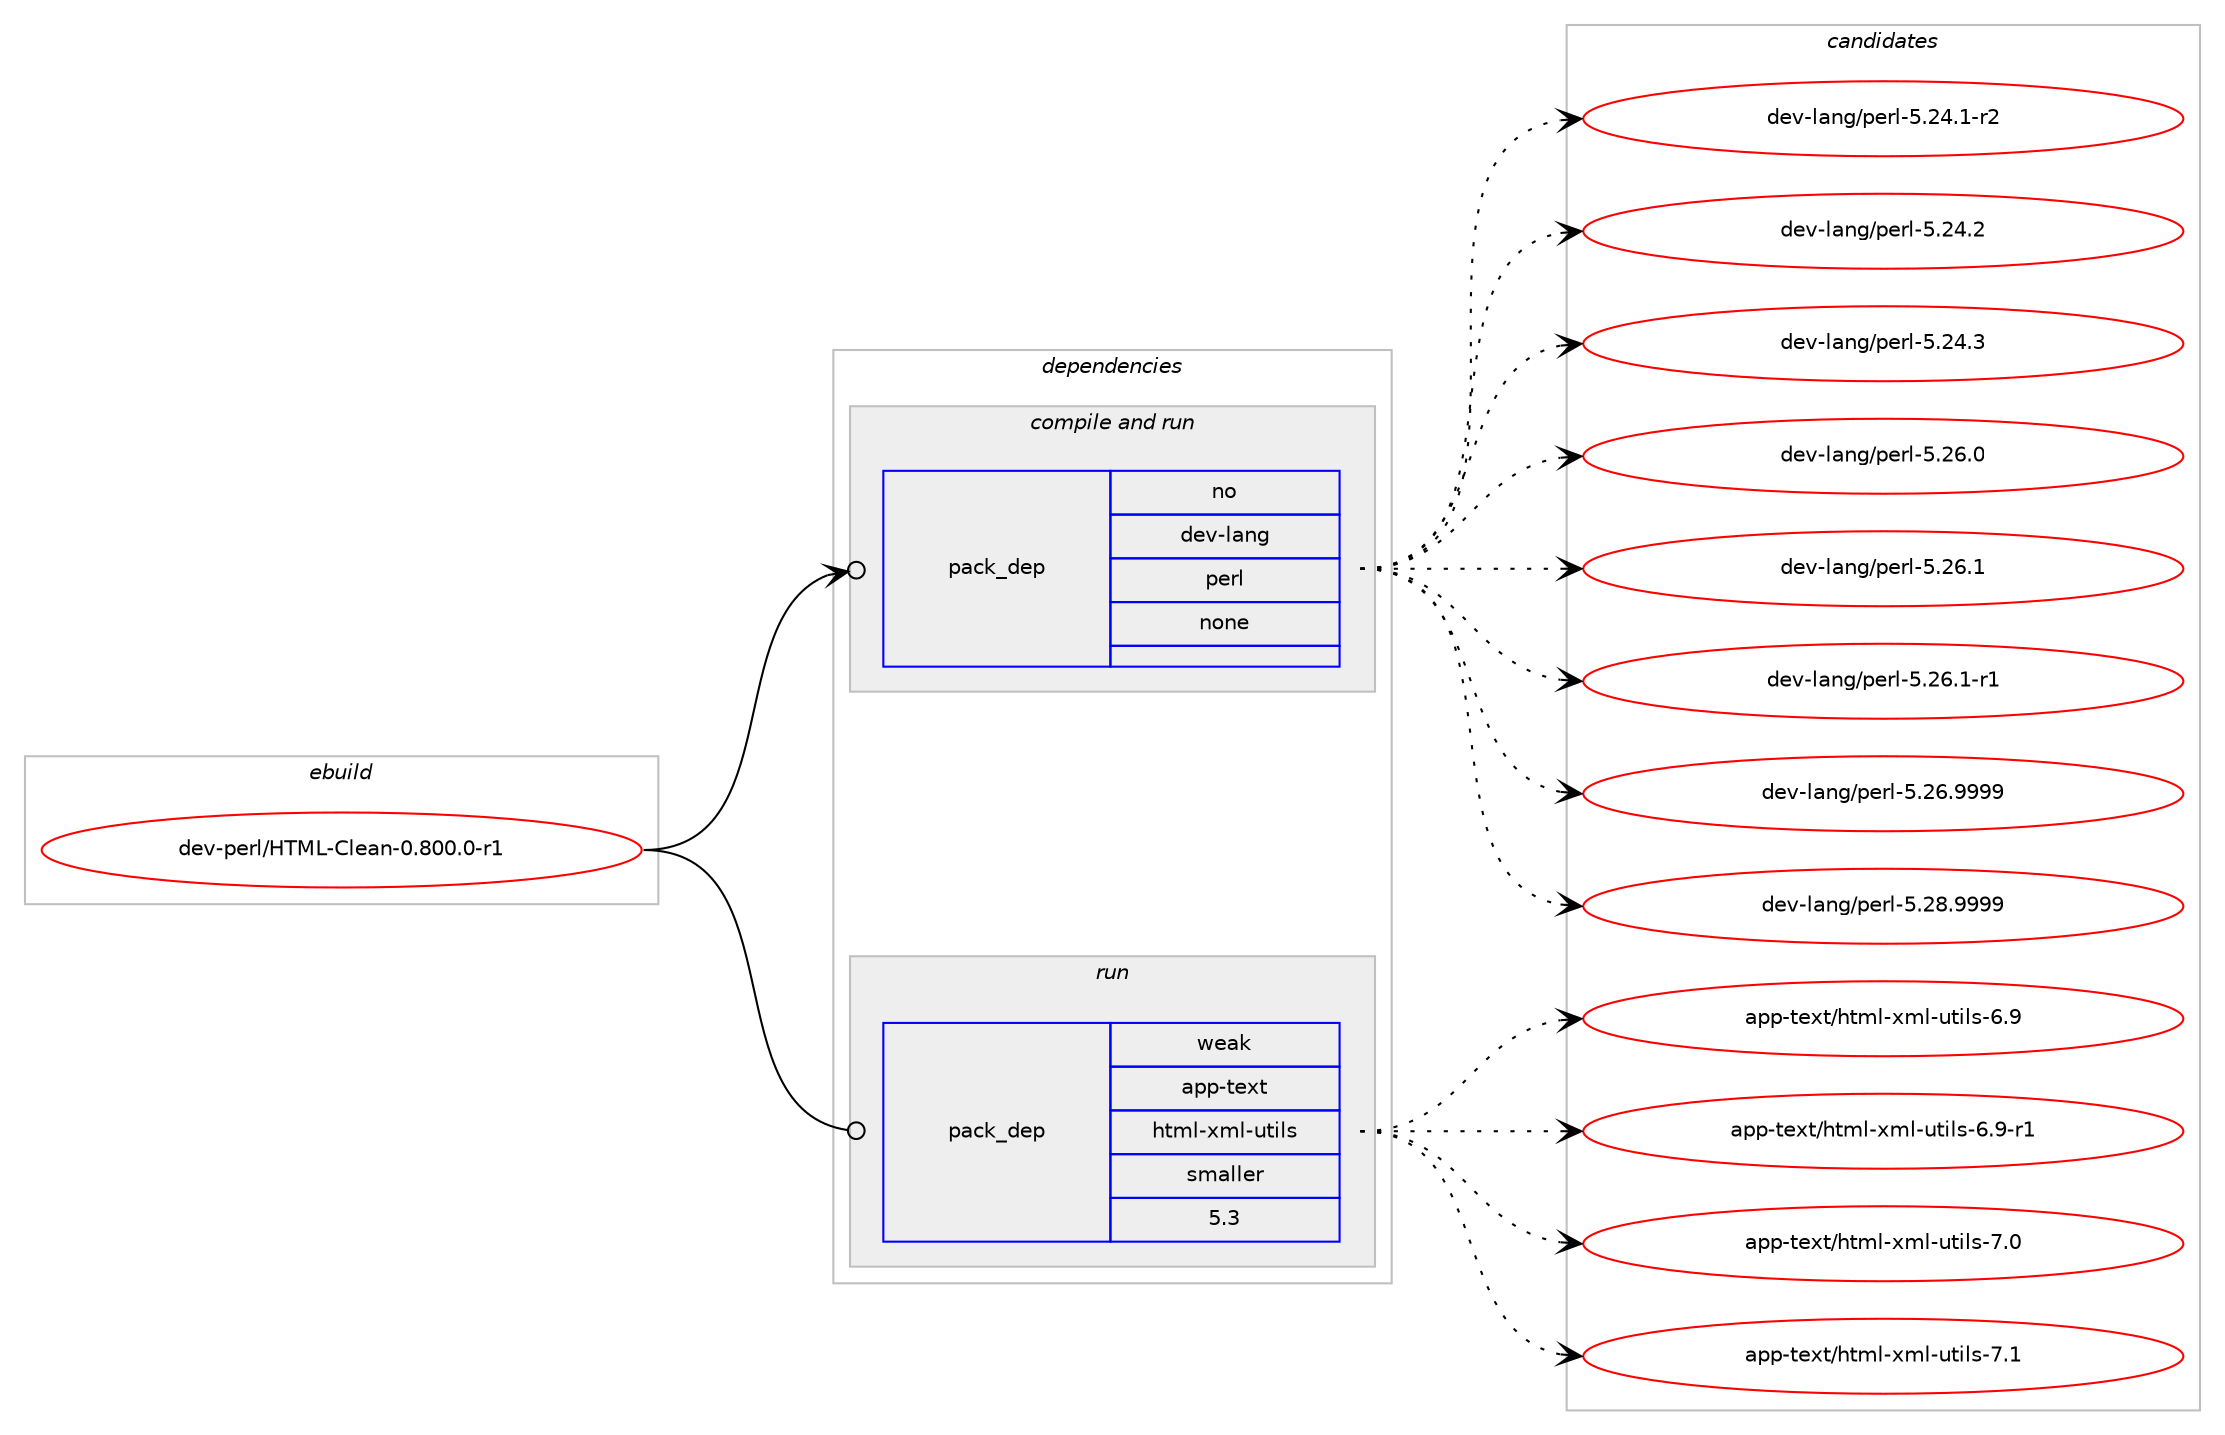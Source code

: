 digraph prolog {

# *************
# Graph options
# *************

newrank=true;
concentrate=true;
compound=true;
graph [rankdir=LR,fontname=Helvetica,fontsize=10,ranksep=1.5];#, ranksep=2.5, nodesep=0.2];
edge  [arrowhead=vee];
node  [fontname=Helvetica,fontsize=10];

# **********
# The ebuild
# **********

subgraph cluster_leftcol {
color=gray;
rank=same;
label=<<i>ebuild</i>>;
id [label="dev-perl/HTML-Clean-0.800.0-r1", color=red, width=4, href="../dev-perl/HTML-Clean-0.800.0-r1.svg"];
}

# ****************
# The dependencies
# ****************

subgraph cluster_midcol {
color=gray;
label=<<i>dependencies</i>>;
subgraph cluster_compile {
fillcolor="#eeeeee";
style=filled;
label=<<i>compile</i>>;
}
subgraph cluster_compileandrun {
fillcolor="#eeeeee";
style=filled;
label=<<i>compile and run</i>>;
subgraph pack100340 {
dependency131327 [label=<<TABLE BORDER="0" CELLBORDER="1" CELLSPACING="0" CELLPADDING="4" WIDTH="220"><TR><TD ROWSPAN="6" CELLPADDING="30">pack_dep</TD></TR><TR><TD WIDTH="110">no</TD></TR><TR><TD>dev-lang</TD></TR><TR><TD>perl</TD></TR><TR><TD>none</TD></TR><TR><TD></TD></TR></TABLE>>, shape=none, color=blue];
}
id:e -> dependency131327:w [weight=20,style="solid",arrowhead="odotvee"];
}
subgraph cluster_run {
fillcolor="#eeeeee";
style=filled;
label=<<i>run</i>>;
subgraph pack100341 {
dependency131328 [label=<<TABLE BORDER="0" CELLBORDER="1" CELLSPACING="0" CELLPADDING="4" WIDTH="220"><TR><TD ROWSPAN="6" CELLPADDING="30">pack_dep</TD></TR><TR><TD WIDTH="110">weak</TD></TR><TR><TD>app-text</TD></TR><TR><TD>html-xml-utils</TD></TR><TR><TD>smaller</TD></TR><TR><TD>5.3</TD></TR></TABLE>>, shape=none, color=blue];
}
id:e -> dependency131328:w [weight=20,style="solid",arrowhead="odot"];
}
}

# **************
# The candidates
# **************

subgraph cluster_choices {
rank=same;
color=gray;
label=<<i>candidates</i>>;

subgraph choice100340 {
color=black;
nodesep=1;
choice100101118451089711010347112101114108455346505246494511450 [label="dev-lang/perl-5.24.1-r2", color=red, width=4,href="../dev-lang/perl-5.24.1-r2.svg"];
choice10010111845108971101034711210111410845534650524650 [label="dev-lang/perl-5.24.2", color=red, width=4,href="../dev-lang/perl-5.24.2.svg"];
choice10010111845108971101034711210111410845534650524651 [label="dev-lang/perl-5.24.3", color=red, width=4,href="../dev-lang/perl-5.24.3.svg"];
choice10010111845108971101034711210111410845534650544648 [label="dev-lang/perl-5.26.0", color=red, width=4,href="../dev-lang/perl-5.26.0.svg"];
choice10010111845108971101034711210111410845534650544649 [label="dev-lang/perl-5.26.1", color=red, width=4,href="../dev-lang/perl-5.26.1.svg"];
choice100101118451089711010347112101114108455346505446494511449 [label="dev-lang/perl-5.26.1-r1", color=red, width=4,href="../dev-lang/perl-5.26.1-r1.svg"];
choice10010111845108971101034711210111410845534650544657575757 [label="dev-lang/perl-5.26.9999", color=red, width=4,href="../dev-lang/perl-5.26.9999.svg"];
choice10010111845108971101034711210111410845534650564657575757 [label="dev-lang/perl-5.28.9999", color=red, width=4,href="../dev-lang/perl-5.28.9999.svg"];
dependency131327:e -> choice100101118451089711010347112101114108455346505246494511450:w [style=dotted,weight="100"];
dependency131327:e -> choice10010111845108971101034711210111410845534650524650:w [style=dotted,weight="100"];
dependency131327:e -> choice10010111845108971101034711210111410845534650524651:w [style=dotted,weight="100"];
dependency131327:e -> choice10010111845108971101034711210111410845534650544648:w [style=dotted,weight="100"];
dependency131327:e -> choice10010111845108971101034711210111410845534650544649:w [style=dotted,weight="100"];
dependency131327:e -> choice100101118451089711010347112101114108455346505446494511449:w [style=dotted,weight="100"];
dependency131327:e -> choice10010111845108971101034711210111410845534650544657575757:w [style=dotted,weight="100"];
dependency131327:e -> choice10010111845108971101034711210111410845534650564657575757:w [style=dotted,weight="100"];
}
subgraph choice100341 {
color=black;
nodesep=1;
choice971121124511610112011647104116109108451201091084511711610510811545544657 [label="app-text/html-xml-utils-6.9", color=red, width=4,href="../app-text/html-xml-utils-6.9.svg"];
choice9711211245116101120116471041161091084512010910845117116105108115455446574511449 [label="app-text/html-xml-utils-6.9-r1", color=red, width=4,href="../app-text/html-xml-utils-6.9-r1.svg"];
choice971121124511610112011647104116109108451201091084511711610510811545554648 [label="app-text/html-xml-utils-7.0", color=red, width=4,href="../app-text/html-xml-utils-7.0.svg"];
choice971121124511610112011647104116109108451201091084511711610510811545554649 [label="app-text/html-xml-utils-7.1", color=red, width=4,href="../app-text/html-xml-utils-7.1.svg"];
dependency131328:e -> choice971121124511610112011647104116109108451201091084511711610510811545544657:w [style=dotted,weight="100"];
dependency131328:e -> choice9711211245116101120116471041161091084512010910845117116105108115455446574511449:w [style=dotted,weight="100"];
dependency131328:e -> choice971121124511610112011647104116109108451201091084511711610510811545554648:w [style=dotted,weight="100"];
dependency131328:e -> choice971121124511610112011647104116109108451201091084511711610510811545554649:w [style=dotted,weight="100"];
}
}

}
